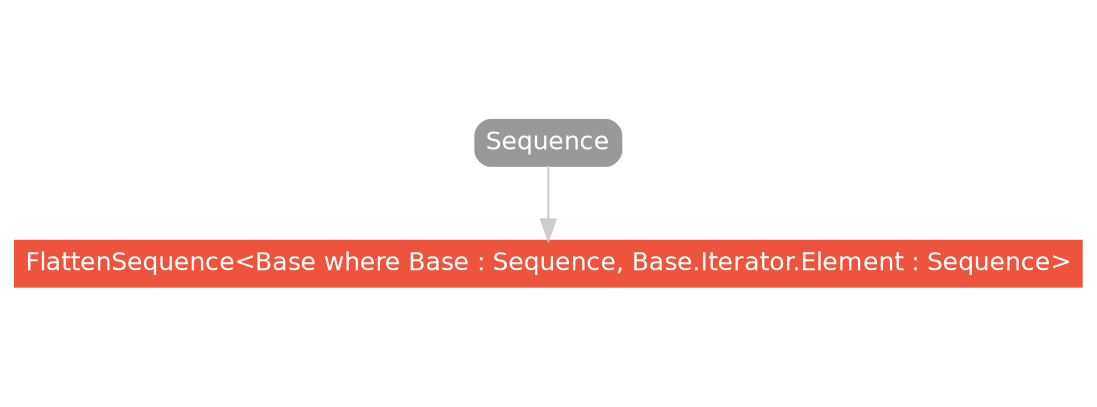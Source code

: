 strict digraph "FlattenSequence<Base where Base : Sequence, Base.Iterator.Element : Sequence> - Type Hierarchy - SwiftDoc.org" {
    pad="0.1,0.8"
    node [shape=box, style="filled,rounded", color="#999999", fillcolor="#999999", fontcolor=white, fontname=Helvetica, fontnames="Helvetica,sansserif", fontsize=12, margin="0.07,0.05", height="0.3"]
    edge [color="#cccccc"]
    "FlattenSequence<Base where Base : Sequence, Base.Iterator.Element : Sequence>" [URL="/type/FlattenSequence/", style="filled", fillcolor="#ee543d", color="#ee543d"]
    "Sequence" [URL="/protocol/Sequence/hierarchy/"]    "Sequence" -> "FlattenSequence<Base where Base : Sequence, Base.Iterator.Element : Sequence>"
    subgraph Types {
        rank = max; "FlattenSequence<Base where Base : Sequence, Base.Iterator.Element : Sequence>";
    }
}
